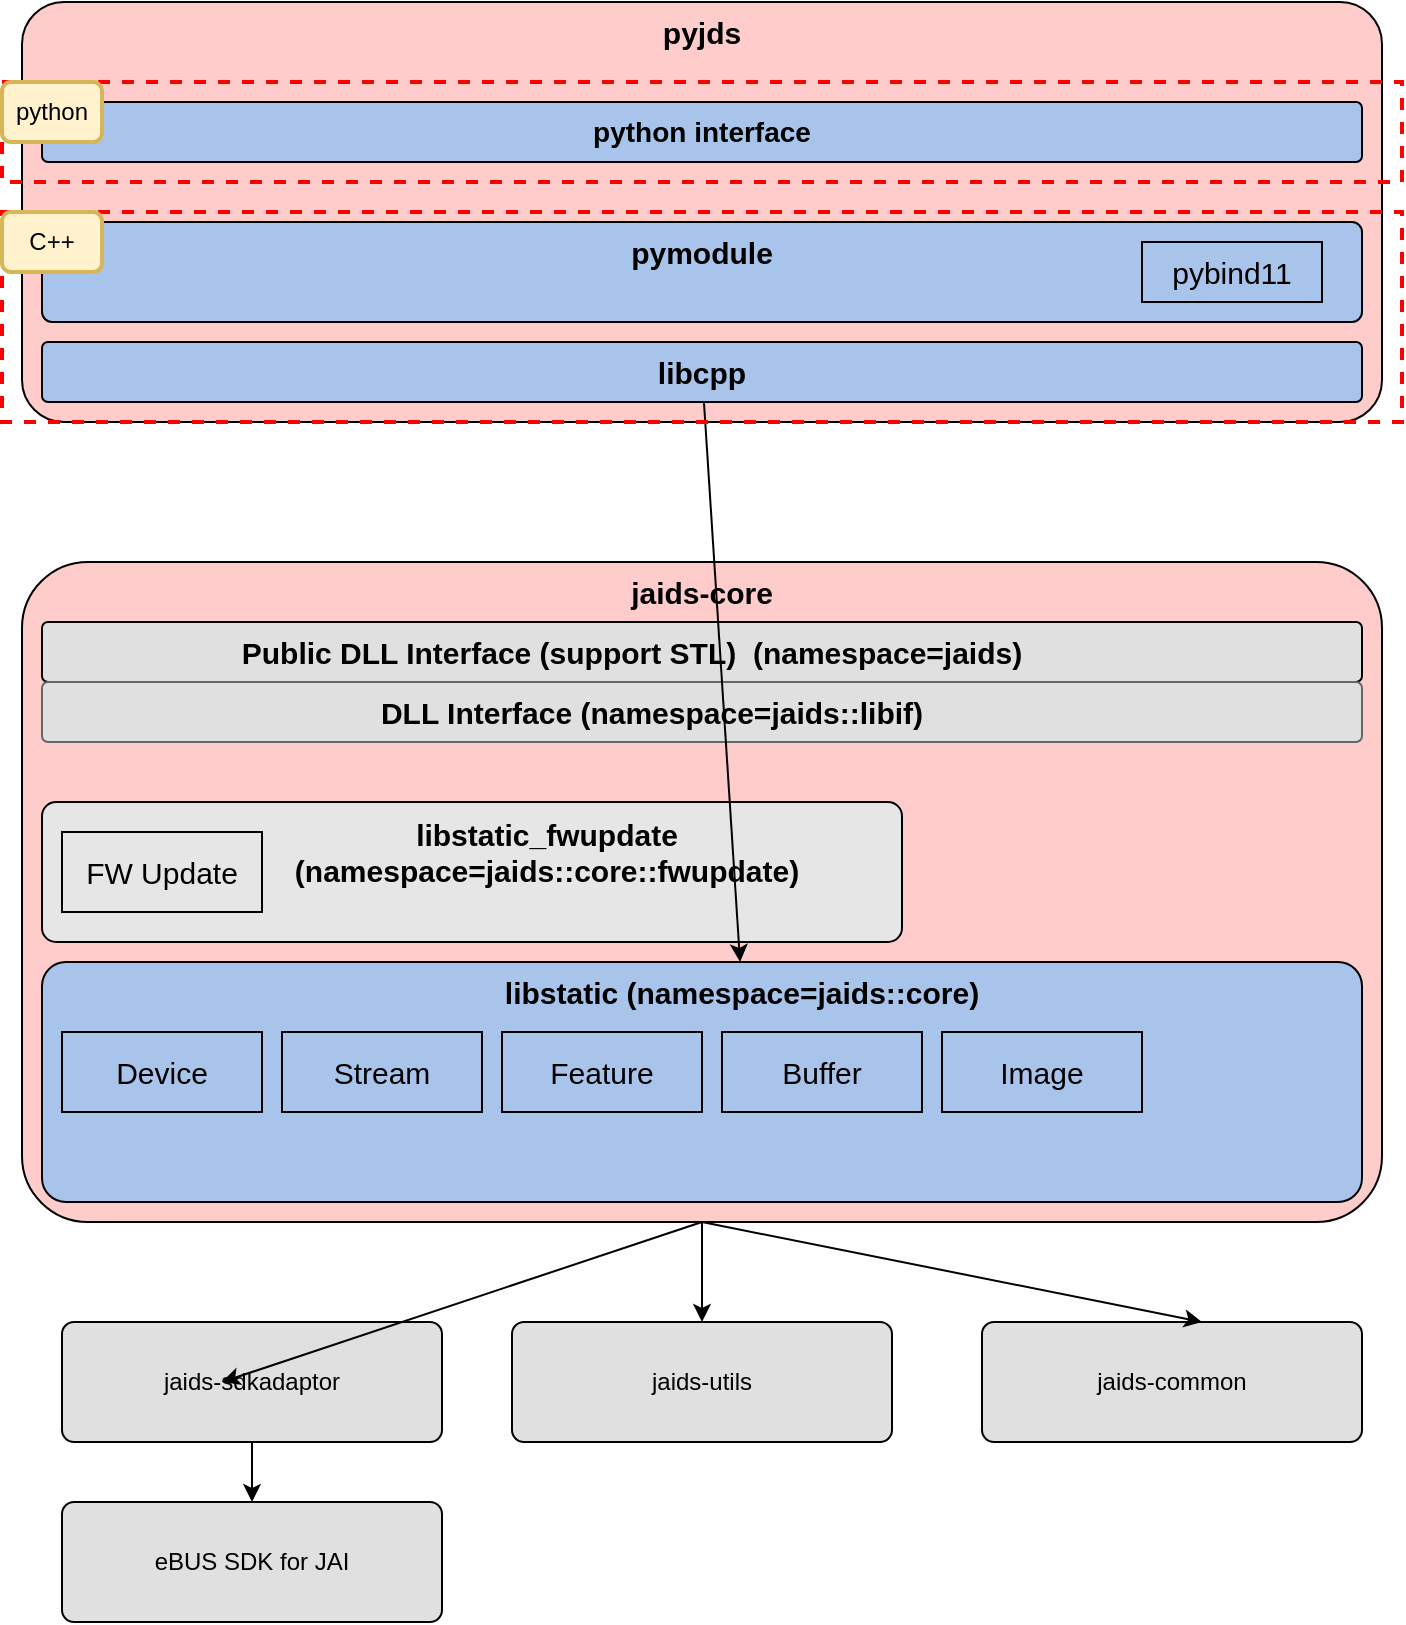 <mxfile version="17.5.0" type="device" pages="2"><diagram id="Q3qwfYDdcc2C4oYZM2yp" name="Page-1"><mxGraphModel dx="894" dy="1964" grid="1" gridSize="10" guides="1" tooltips="1" connect="1" arrows="1" fold="1" page="1" pageScale="1" pageWidth="1169" pageHeight="827" math="0" shadow="0"><root><mxCell id="0"/><mxCell id="1" parent="0"/><mxCell id="brICzIafVU6SUgCM8tMo-1" value="" style="rounded=1;whiteSpace=wrap;html=1;arcSize=10;fillColor=#FFCCCC;" parent="1" vertex="1"><mxGeometry x="120" y="260" width="680" height="330" as="geometry"/></mxCell><mxCell id="brICzIafVU6SUgCM8tMo-2" value="jaids-sdkadaptor" style="rounded=1;whiteSpace=wrap;html=1;arcSize=10;fontSize=12;fillColor=#E0E0E0;" parent="1" vertex="1"><mxGeometry x="140" y="640" width="190" height="60" as="geometry"/></mxCell><mxCell id="brICzIafVU6SUgCM8tMo-3" value="" style="endArrow=classic;html=1;rounded=0;exitX=0.5;exitY=1;exitDx=0;exitDy=0;" parent="1" source="brICzIafVU6SUgCM8tMo-1" edge="1"><mxGeometry width="50" height="50" relative="1" as="geometry"><mxPoint x="440" y="760" as="sourcePoint"/><mxPoint x="220" y="670" as="targetPoint"/></mxGeometry></mxCell><mxCell id="brICzIafVU6SUgCM8tMo-4" value="eBUS SDK for JAI" style="rounded=1;whiteSpace=wrap;html=1;arcSize=10;fontSize=12;fillColor=#E0E0E0;" parent="1" vertex="1"><mxGeometry x="140" y="730" width="190" height="60" as="geometry"/></mxCell><mxCell id="brICzIafVU6SUgCM8tMo-5" value="jaids-utils" style="rounded=1;whiteSpace=wrap;html=1;arcSize=10;fontSize=12;fillColor=#E0E0E0;" parent="1" vertex="1"><mxGeometry x="365" y="640" width="190" height="60" as="geometry"/></mxCell><mxCell id="brICzIafVU6SUgCM8tMo-6" value="" style="endArrow=classic;html=1;rounded=0;exitX=0.5;exitY=1;exitDx=0;exitDy=0;" parent="1" source="brICzIafVU6SUgCM8tMo-1" target="brICzIafVU6SUgCM8tMo-5" edge="1"><mxGeometry width="50" height="50" relative="1" as="geometry"><mxPoint x="465" y="600" as="sourcePoint"/><mxPoint x="230" y="680" as="targetPoint"/></mxGeometry></mxCell><mxCell id="brICzIafVU6SUgCM8tMo-7" value="" style="rounded=1;whiteSpace=wrap;html=1;arcSize=10;fillColor=#A9C4EB;" parent="1" vertex="1"><mxGeometry x="130" y="460" width="660" height="120" as="geometry"/></mxCell><mxCell id="brICzIafVU6SUgCM8tMo-9" value="libstatic (namespace=jaids::core)" style="text;html=1;strokeColor=none;fillColor=none;align=center;verticalAlign=middle;whiteSpace=wrap;rounded=0;fontSize=15;fontStyle=1" parent="1" vertex="1"><mxGeometry x="220" y="460" width="520" height="30" as="geometry"/></mxCell><mxCell id="brICzIafVU6SUgCM8tMo-11" value="Device" style="rounded=0;whiteSpace=wrap;html=1;fontSize=15;fillColor=none;" parent="1" vertex="1"><mxGeometry x="140" y="495" width="100" height="40" as="geometry"/></mxCell><mxCell id="brICzIafVU6SUgCM8tMo-12" value="Stream" style="rounded=0;whiteSpace=wrap;html=1;fontSize=15;fillColor=none;" parent="1" vertex="1"><mxGeometry x="250" y="495" width="100" height="40" as="geometry"/></mxCell><mxCell id="brICzIafVU6SUgCM8tMo-13" value="Feature" style="rounded=0;whiteSpace=wrap;html=1;fontSize=15;fillColor=none;" parent="1" vertex="1"><mxGeometry x="360" y="495" width="100" height="40" as="geometry"/></mxCell><mxCell id="brICzIafVU6SUgCM8tMo-14" value="Buffer" style="rounded=0;whiteSpace=wrap;html=1;fontSize=15;fillColor=none;" parent="1" vertex="1"><mxGeometry x="470" y="495" width="100" height="40" as="geometry"/></mxCell><mxCell id="brICzIafVU6SUgCM8tMo-15" value="Image" style="rounded=0;whiteSpace=wrap;html=1;fontSize=15;fillColor=none;" parent="1" vertex="1"><mxGeometry x="580" y="495" width="100" height="40" as="geometry"/></mxCell><mxCell id="brICzIafVU6SUgCM8tMo-16" value="" style="rounded=1;whiteSpace=wrap;html=1;arcSize=10;fillColor=#E6E6E6;" parent="1" vertex="1"><mxGeometry x="130" y="380" width="430" height="70" as="geometry"/></mxCell><mxCell id="brICzIafVU6SUgCM8tMo-17" value="libstatic_fwupdate&lt;br&gt;(namespace=jaids::core::fwupdate)" style="text;html=1;strokeColor=none;fillColor=none;align=center;verticalAlign=middle;whiteSpace=wrap;rounded=0;fontSize=15;fontStyle=1" parent="1" vertex="1"><mxGeometry x="265" y="390" width="235" height="30" as="geometry"/></mxCell><mxCell id="brICzIafVU6SUgCM8tMo-18" value="FW Update" style="rounded=0;whiteSpace=wrap;html=1;fontSize=15;fillColor=none;" parent="1" vertex="1"><mxGeometry x="140" y="395" width="100" height="40" as="geometry"/></mxCell><mxCell id="brICzIafVU6SUgCM8tMo-25" value="" style="rounded=1;whiteSpace=wrap;html=1;arcSize=10;fillColor=#E0E0E0;" parent="1" vertex="1"><mxGeometry x="130" y="290" width="660" height="30" as="geometry"/></mxCell><mxCell id="brICzIafVU6SUgCM8tMo-26" value="Public DLL Interface (support STL)&amp;nbsp; (namespace=jaids)" style="text;html=1;strokeColor=none;fillColor=none;align=center;verticalAlign=middle;whiteSpace=wrap;rounded=0;fontSize=15;fontStyle=1" parent="1" vertex="1"><mxGeometry x="210" y="290" width="430" height="30" as="geometry"/></mxCell><mxCell id="brICzIafVU6SUgCM8tMo-33" value="" style="rounded=1;whiteSpace=wrap;html=1;arcSize=10;fillColor=#E0E0E0;fontColor=#333333;strokeColor=#666666;" parent="1" vertex="1"><mxGeometry x="130" y="320" width="660" height="30" as="geometry"/></mxCell><mxCell id="brICzIafVU6SUgCM8tMo-34" value="DLL Interface (namespace=jaids::libif)" style="text;html=1;strokeColor=none;fillColor=none;align=center;verticalAlign=middle;whiteSpace=wrap;rounded=0;fontSize=15;fontStyle=1" parent="1" vertex="1"><mxGeometry x="290" y="320" width="290" height="30" as="geometry"/></mxCell><mxCell id="brICzIafVU6SUgCM8tMo-38" value="" style="endArrow=classic;html=1;rounded=0;fontSize=15;exitX=0.5;exitY=1;exitDx=0;exitDy=0;entryX=0.5;entryY=0;entryDx=0;entryDy=0;fillColor=#E0E0E0;" parent="1" source="brICzIafVU6SUgCM8tMo-2" target="brICzIafVU6SUgCM8tMo-4" edge="1"><mxGeometry width="50" height="50" relative="1" as="geometry"><mxPoint x="930" y="710" as="sourcePoint"/><mxPoint x="980" y="660" as="targetPoint"/></mxGeometry></mxCell><mxCell id="brICzIafVU6SUgCM8tMo-39" value="jaids-common" style="rounded=1;whiteSpace=wrap;html=1;arcSize=10;fontSize=12;fillColor=#E0E0E0;" parent="1" vertex="1"><mxGeometry x="600" y="640" width="190" height="60" as="geometry"/></mxCell><mxCell id="brICzIafVU6SUgCM8tMo-40" value="" style="endArrow=classic;html=1;rounded=0;exitX=0.5;exitY=1;exitDx=0;exitDy=0;entryX=0.579;entryY=0;entryDx=0;entryDy=0;entryPerimeter=0;" parent="1" source="brICzIafVU6SUgCM8tMo-1" target="brICzIafVU6SUgCM8tMo-39" edge="1"><mxGeometry width="50" height="50" relative="1" as="geometry"><mxPoint x="470" y="600" as="sourcePoint"/><mxPoint x="470" y="680" as="targetPoint"/></mxGeometry></mxCell><mxCell id="brICzIafVU6SUgCM8tMo-41" value="jaids-core" style="text;html=1;strokeColor=none;fillColor=none;align=center;verticalAlign=middle;whiteSpace=wrap;rounded=0;fontSize=15;fontStyle=1" parent="1" vertex="1"><mxGeometry x="200" y="260" width="520" height="30" as="geometry"/></mxCell><mxCell id="ZzW8PQ13lo9ftR6XEO3P-1" value="" style="rounded=1;whiteSpace=wrap;html=1;arcSize=10;fillColor=#FFCCCC;" vertex="1" parent="1"><mxGeometry x="120" y="-20" width="680" height="210" as="geometry"/></mxCell><mxCell id="ZzW8PQ13lo9ftR6XEO3P-2" value="pyjds" style="text;html=1;strokeColor=none;fillColor=none;align=center;verticalAlign=middle;whiteSpace=wrap;rounded=0;fontSize=15;fontStyle=1" vertex="1" parent="1"><mxGeometry x="200" y="-20" width="520" height="30" as="geometry"/></mxCell><mxCell id="ZzW8PQ13lo9ftR6XEO3P-3" value="" style="rounded=1;whiteSpace=wrap;html=1;arcSize=10;fillColor=#A9C4EB;" vertex="1" parent="1"><mxGeometry x="130" y="150" width="660" height="30" as="geometry"/></mxCell><mxCell id="ZzW8PQ13lo9ftR6XEO3P-9" style="rounded=0;orthogonalLoop=1;jettySize=auto;html=1;" edge="1" parent="1" source="ZzW8PQ13lo9ftR6XEO3P-4" target="brICzIafVU6SUgCM8tMo-9"><mxGeometry relative="1" as="geometry"><mxPoint x="460" y="470" as="targetPoint"/></mxGeometry></mxCell><mxCell id="ZzW8PQ13lo9ftR6XEO3P-4" value="libcpp" style="text;html=1;strokeColor=none;fillColor=none;align=center;verticalAlign=middle;whiteSpace=wrap;rounded=0;fontSize=15;fontStyle=1" vertex="1" parent="1"><mxGeometry x="200" y="150" width="520" height="30" as="geometry"/></mxCell><mxCell id="ZzW8PQ13lo9ftR6XEO3P-5" value="" style="rounded=1;whiteSpace=wrap;html=1;arcSize=10;fillColor=#A9C4EB;" vertex="1" parent="1"><mxGeometry x="130" y="90" width="660" height="50" as="geometry"/></mxCell><mxCell id="ZzW8PQ13lo9ftR6XEO3P-6" value="pymodule" style="text;html=1;strokeColor=none;fillColor=none;align=center;verticalAlign=middle;whiteSpace=wrap;rounded=0;fontSize=15;fontStyle=1" vertex="1" parent="1"><mxGeometry x="200" y="90" width="520" height="30" as="geometry"/></mxCell><mxCell id="ZzW8PQ13lo9ftR6XEO3P-7" value="pybind11" style="rounded=0;whiteSpace=wrap;html=1;fontSize=15;fillColor=none;" vertex="1" parent="1"><mxGeometry x="680" y="100" width="90" height="30" as="geometry"/></mxCell><mxCell id="ZzW8PQ13lo9ftR6XEO3P-11" value="" style="rounded=1;whiteSpace=wrap;html=1;arcSize=10;fillColor=#A9C4EB;" vertex="1" parent="1"><mxGeometry x="130" y="30" width="660" height="30" as="geometry"/></mxCell><mxCell id="ZzW8PQ13lo9ftR6XEO3P-10" value="" style="rounded=0;whiteSpace=wrap;html=1;fillColor=none;dashed=1;strokeColor=#FF0000;strokeWidth=2;" vertex="1" parent="1"><mxGeometry x="110" y="85" width="700" height="105" as="geometry"/></mxCell><mxCell id="ZzW8PQ13lo9ftR6XEO3P-12" value="C++" style="rounded=1;whiteSpace=wrap;html=1;strokeColor=#d6b656;strokeWidth=2;fillColor=#fff2cc;" vertex="1" parent="1"><mxGeometry x="110" y="85" width="50" height="30" as="geometry"/></mxCell><mxCell id="ZzW8PQ13lo9ftR6XEO3P-14" value="python interface" style="rounded=0;whiteSpace=wrap;html=1;fillColor=none;dashed=1;strokeColor=#FF0000;strokeWidth=2;fontStyle=1;fontSize=14;" vertex="1" parent="1"><mxGeometry x="110" y="20" width="700" height="50" as="geometry"/></mxCell><mxCell id="ZzW8PQ13lo9ftR6XEO3P-15" value="python" style="rounded=1;whiteSpace=wrap;html=1;strokeColor=#d6b656;strokeWidth=2;fillColor=#fff2cc;" vertex="1" parent="1"><mxGeometry x="110" y="20" width="50" height="30" as="geometry"/></mxCell></root></mxGraphModel></diagram><diagram id="XuEMP4CWIufH__9M9rdm" name="Page-1"><mxGraphModel><root><mxCell id="0"/><mxCell id="1" parent="0"/></root></mxGraphModel></diagram></mxfile>